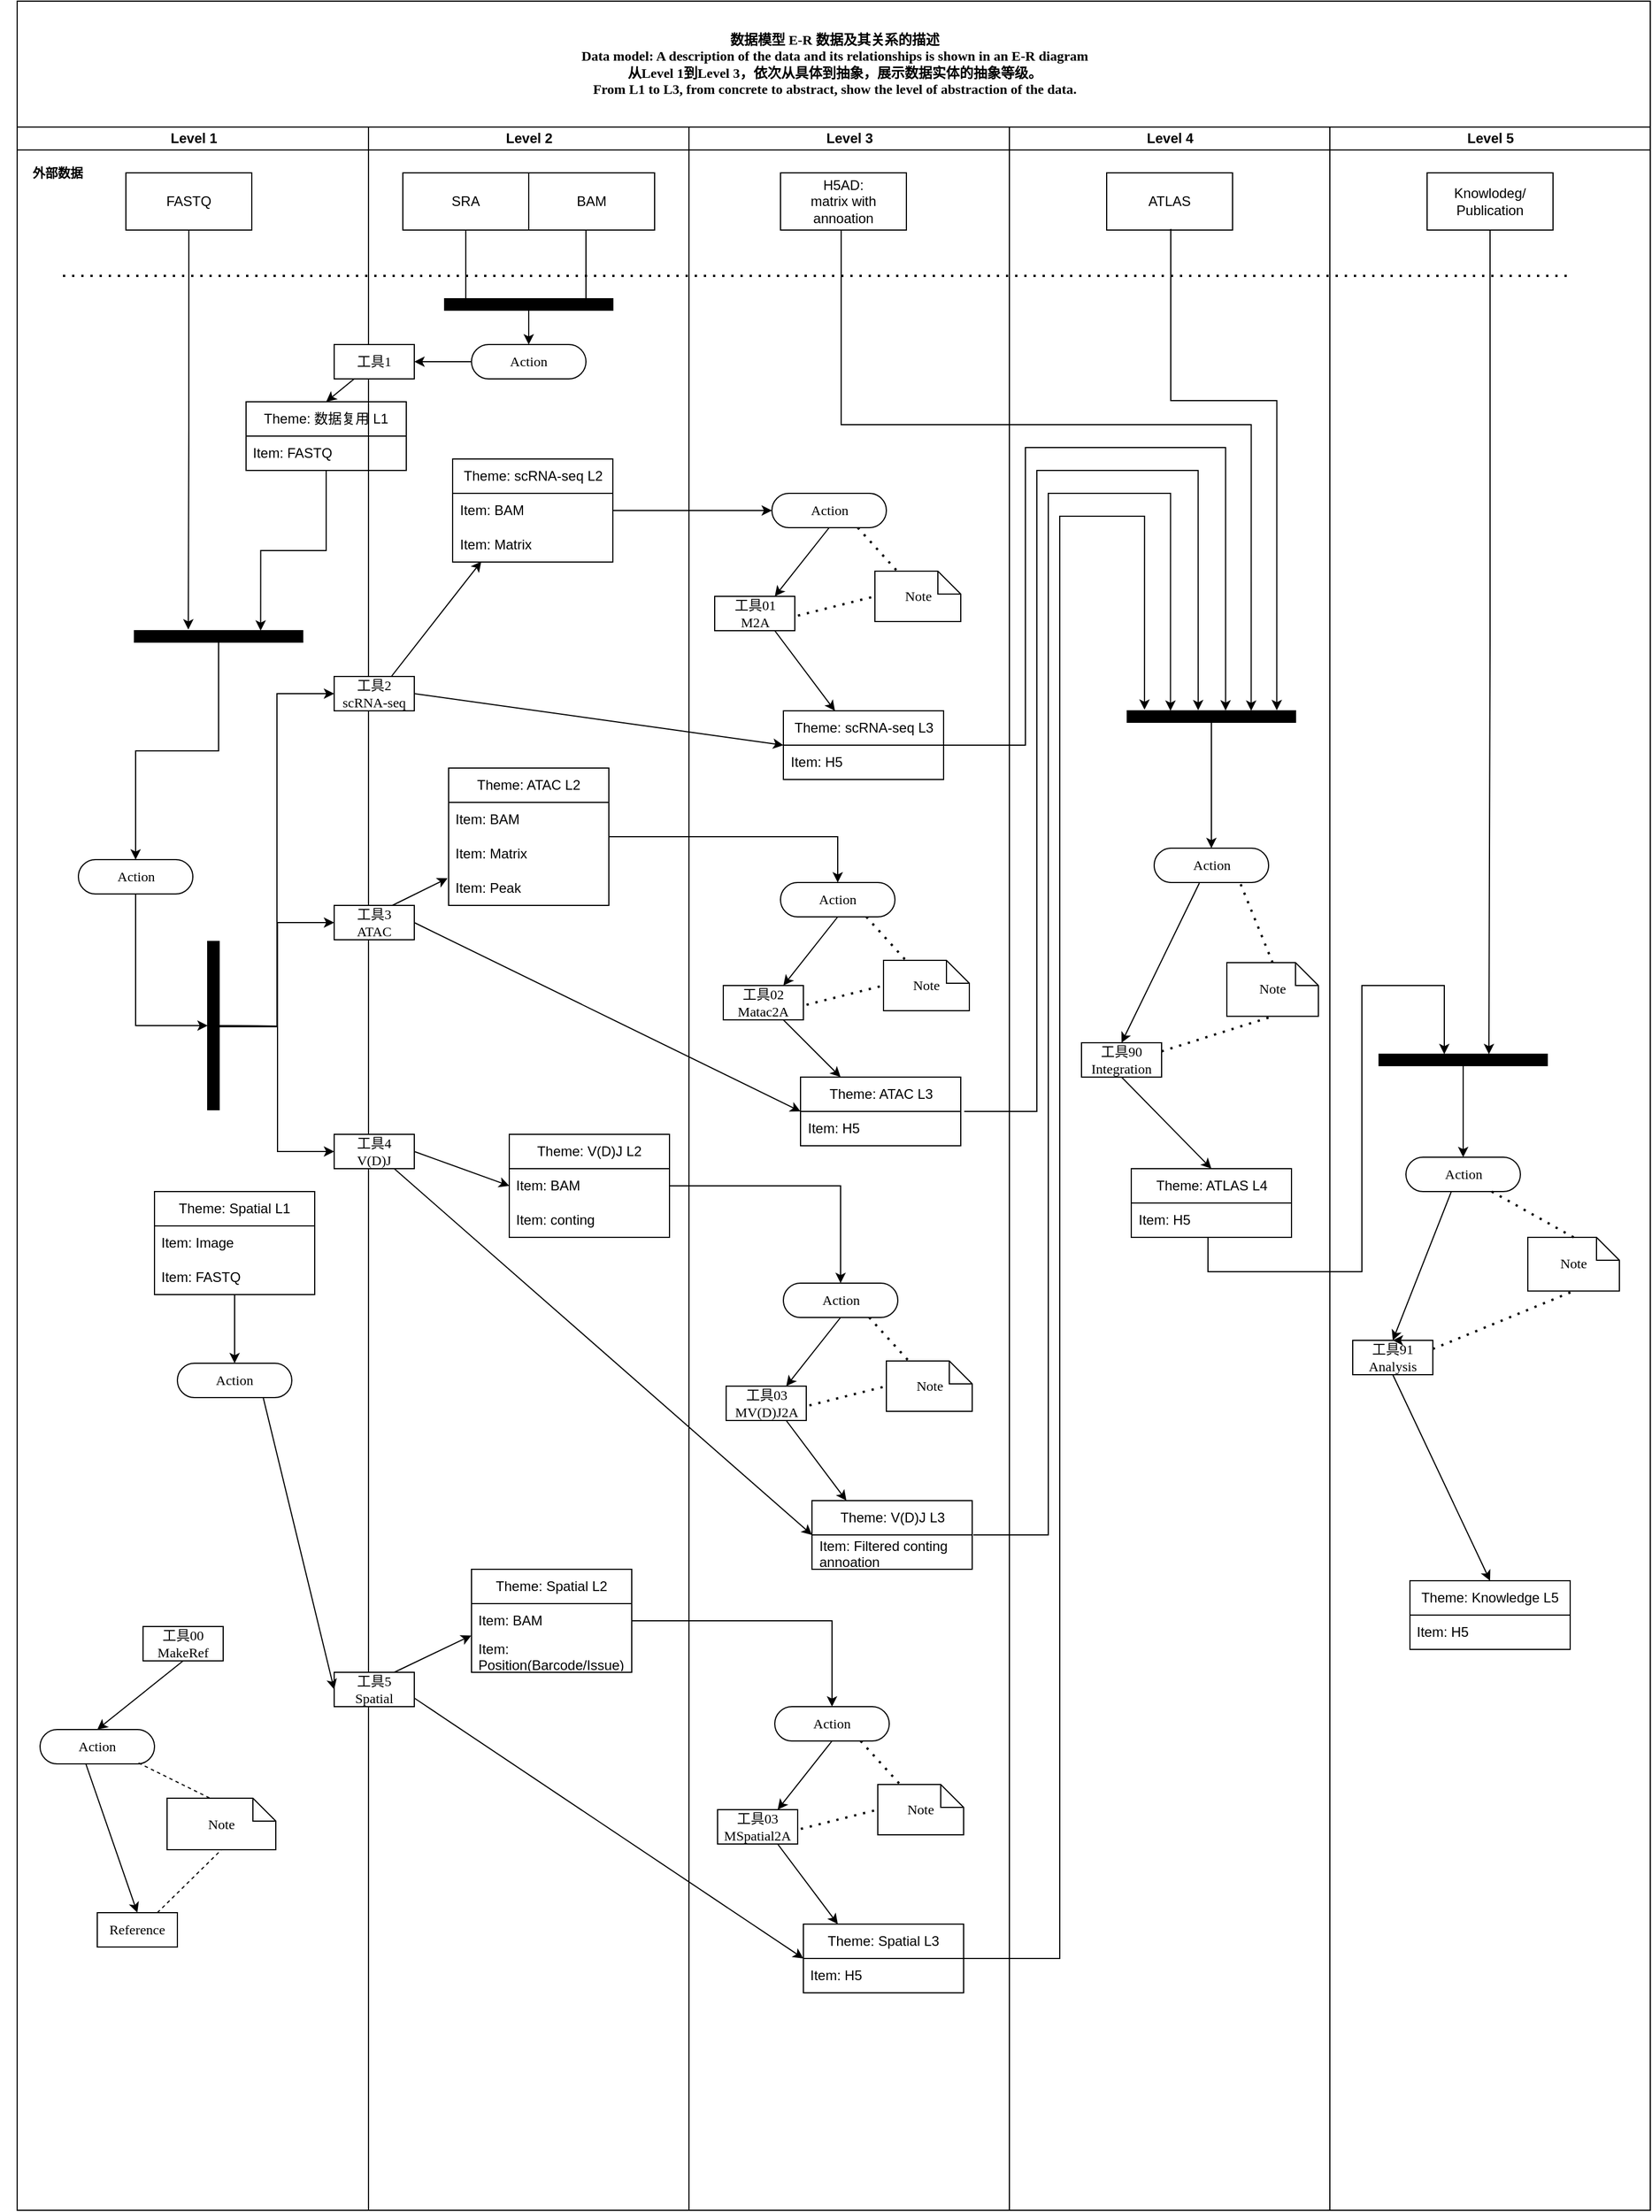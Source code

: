 <mxfile version="24.7.7">
  <diagram name="Page-1" id="0783ab3e-0a74-02c8-0abd-f7b4e66b4bec">
    <mxGraphModel grid="1" page="1" gridSize="10" guides="1" tooltips="1" connect="1" arrows="1" fold="1" pageScale="1" pageWidth="850" pageHeight="1100" background="none" math="0" shadow="0">
      <root>
        <mxCell id="0" />
        <mxCell id="1" parent="0" />
        <mxCell id="1c1d494c118603dd-1" value="&lt;div&gt;数据模型 E-R 数据及其关系的描述&lt;/div&gt;&lt;div&gt;Data model: A description of the data and its relationships is shown in an E-R diagram&lt;/div&gt;&lt;div&gt;从Level 1到Level 3，依次从具体到抽象，展示数据实体的抽象等级。&lt;/div&gt;&lt;div&gt;From L1 to L3, from concrete to abstract, show the level of abstraction of the data.&lt;br&gt;&lt;/div&gt;" style="swimlane;html=1;childLayout=stackLayout;startSize=110;rounded=0;shadow=0;comic=0;labelBackgroundColor=none;strokeWidth=1;fontFamily=Verdana;fontSize=12;align=center;movable=1;resizable=1;rotatable=1;deletable=1;editable=1;locked=0;connectable=1;points=[[0,0,0,0,0],[0,0.25,0,0,0],[0,0.5,0,0,0],[0,0.75,0,0,0],[0,1,0,0,0],[0.25,0,0,0,0],[0.25,1,0,0,0],[0.5,0,0,0,0],[0.5,1,0,0,0],[0.75,0,0,0,0],[0.75,1,0,0,0],[1,0,0,0,0],[1,0.25,0,0,0],[1,0.5,0,0,0],[1,0.75,0,0,0],[1,1,0,0,0]];" vertex="1" parent="1">
          <mxGeometry x="-10" width="1427" height="1930" as="geometry" />
        </mxCell>
        <mxCell id="1c1d494c118603dd-2" value="Level 1" style="swimlane;html=1;startSize=20;" vertex="1" parent="1c1d494c118603dd-1">
          <mxGeometry y="110" width="307" height="1820" as="geometry" />
        </mxCell>
        <mxCell id="jTdXVIfV6DOfH2PD621m-71" value="FASTQ" style="html=1;whiteSpace=wrap;" vertex="1" parent="1c1d494c118603dd-2">
          <mxGeometry x="95" y="40" width="110" height="50" as="geometry" />
        </mxCell>
        <mxCell id="Zb2ArQLjYNTlfSsmac3W-52" style="edgeStyle=orthogonalEdgeStyle;rounded=0;orthogonalLoop=1;jettySize=auto;html=1;entryX=0.5;entryY=0;entryDx=0;entryDy=0;" edge="1" parent="1c1d494c118603dd-2" source="aQWnry6ZGIqSMwxMPUUG-14" target="Zb2ArQLjYNTlfSsmac3W-50">
          <mxGeometry relative="1" as="geometry">
            <Array as="points">
              <mxPoint x="103" y="785" />
            </Array>
          </mxGeometry>
        </mxCell>
        <mxCell id="aQWnry6ZGIqSMwxMPUUG-14" value="Action" style="rounded=1;whiteSpace=wrap;html=1;shadow=0;comic=0;labelBackgroundColor=none;strokeWidth=1;fontFamily=Verdana;fontSize=12;align=center;arcSize=50;" vertex="1" parent="1c1d494c118603dd-2">
          <mxGeometry x="53.5" y="640" width="100" height="30" as="geometry" />
        </mxCell>
        <mxCell id="aQWnry6ZGIqSMwxMPUUG-18" value="" style="endArrow=none;dashed=1;html=1;dashPattern=1 3;strokeWidth=2;rounded=0;" edge="1" parent="1c1d494c118603dd-2">
          <mxGeometry width="50" height="50" relative="1" as="geometry">
            <mxPoint x="40" y="130" as="sourcePoint" />
            <mxPoint x="1360" y="130" as="targetPoint" />
          </mxGeometry>
        </mxCell>
        <mxCell id="aQWnry6ZGIqSMwxMPUUG-20" value="&lt;p style=&quot;line-height: 120%; font-size: 11px;&quot;&gt;外部数据&lt;/p&gt;" style="text;strokeColor=none;fillColor=none;html=1;fontSize=24;fontStyle=1;verticalAlign=middle;align=center;" vertex="1" parent="1c1d494c118603dd-2">
          <mxGeometry x="-15" y="20" width="100" height="40" as="geometry" />
        </mxCell>
        <mxCell id="aQWnry6ZGIqSMwxMPUUG-63" value="" style="edgeStyle=orthogonalEdgeStyle;rounded=0;orthogonalLoop=1;jettySize=auto;html=1;" edge="1" parent="1c1d494c118603dd-2" source="aQWnry6ZGIqSMwxMPUUG-57" target="aQWnry6ZGIqSMwxMPUUG-14">
          <mxGeometry relative="1" as="geometry" />
        </mxCell>
        <mxCell id="aQWnry6ZGIqSMwxMPUUG-57" value="" style="whiteSpace=wrap;html=1;rounded=0;shadow=0;comic=0;labelBackgroundColor=none;strokeWidth=1;fillColor=#000000;fontFamily=Verdana;fontSize=12;align=center;rotation=0;" vertex="1" parent="1c1d494c118603dd-2">
          <mxGeometry x="102.5" y="440" width="147" height="10" as="geometry" />
        </mxCell>
        <mxCell id="aQWnry6ZGIqSMwxMPUUG-82" style="edgeStyle=orthogonalEdgeStyle;rounded=0;orthogonalLoop=1;jettySize=auto;html=1;entryX=0.75;entryY=0;entryDx=0;entryDy=0;" edge="1" parent="1c1d494c118603dd-2" source="aQWnry6ZGIqSMwxMPUUG-43" target="aQWnry6ZGIqSMwxMPUUG-57">
          <mxGeometry relative="1" as="geometry">
            <Array as="points">
              <mxPoint x="270" y="370" />
              <mxPoint x="213" y="370" />
            </Array>
          </mxGeometry>
        </mxCell>
        <mxCell id="aQWnry6ZGIqSMwxMPUUG-43" value="Theme: 数据复用 L1" style="swimlane;fontStyle=0;childLayout=stackLayout;horizontal=1;startSize=30;horizontalStack=0;resizeParent=1;resizeParentMax=0;resizeLast=0;collapsible=1;marginBottom=0;whiteSpace=wrap;html=1;" vertex="1" parent="1c1d494c118603dd-2">
          <mxGeometry x="200" y="240" width="140" height="60" as="geometry">
            <mxRectangle x="60" y="170" width="150" height="30" as="alternateBounds" />
          </mxGeometry>
        </mxCell>
        <mxCell id="aQWnry6ZGIqSMwxMPUUG-44" value="&lt;div&gt;&lt;span style=&quot;background-color: initial;&quot;&gt;Item: FASTQ&lt;/span&gt;&lt;br&gt;&lt;/div&gt;" style="text;strokeColor=none;fillColor=none;align=left;verticalAlign=middle;spacingLeft=4;spacingRight=4;overflow=hidden;points=[[0,0.5],[1,0.5]];portConstraint=eastwest;rotatable=0;whiteSpace=wrap;html=1;" vertex="1" parent="aQWnry6ZGIqSMwxMPUUG-43">
          <mxGeometry y="30" width="140" height="30" as="geometry" />
        </mxCell>
        <mxCell id="aQWnry6ZGIqSMwxMPUUG-81" style="edgeStyle=orthogonalEdgeStyle;rounded=0;orthogonalLoop=1;jettySize=auto;html=1;entryX=0.32;entryY=-0.1;entryDx=0;entryDy=0;entryPerimeter=0;" edge="1" parent="1c1d494c118603dd-2" source="jTdXVIfV6DOfH2PD621m-71" target="aQWnry6ZGIqSMwxMPUUG-57">
          <mxGeometry relative="1" as="geometry" />
        </mxCell>
        <mxCell id="aQWnry6ZGIqSMwxMPUUG-106" value="工具00&lt;div&gt;MakeRef&lt;br&gt;&lt;/div&gt;" style="rounded=0;whiteSpace=wrap;html=1;shadow=0;comic=0;labelBackgroundColor=none;strokeWidth=1;fontFamily=Verdana;fontSize=12;align=center;arcSize=50;" vertex="1" parent="1c1d494c118603dd-2">
          <mxGeometry x="110" y="1310" width="70" height="30" as="geometry" />
        </mxCell>
        <mxCell id="aQWnry6ZGIqSMwxMPUUG-120" value="Action" style="rounded=1;whiteSpace=wrap;html=1;shadow=0;comic=0;labelBackgroundColor=none;strokeWidth=1;fontFamily=Verdana;fontSize=12;align=center;arcSize=50;" vertex="1" parent="1c1d494c118603dd-2">
          <mxGeometry x="20" y="1400" width="100" height="30" as="geometry" />
        </mxCell>
        <mxCell id="aQWnry6ZGIqSMwxMPUUG-125" value="Reference" style="rounded=0;whiteSpace=wrap;html=1;shadow=0;comic=0;labelBackgroundColor=none;strokeWidth=1;fontFamily=Verdana;fontSize=12;align=center;arcSize=50;" vertex="1" parent="1c1d494c118603dd-2">
          <mxGeometry x="70" y="1560" width="70" height="30" as="geometry" />
        </mxCell>
        <mxCell id="aQWnry6ZGIqSMwxMPUUG-128" value="Note" style="shape=note;whiteSpace=wrap;html=1;rounded=0;shadow=0;comic=0;labelBackgroundColor=none;strokeWidth=1;fontFamily=Verdana;fontSize=12;align=center;size=20;" vertex="1" parent="1c1d494c118603dd-2">
          <mxGeometry x="131" y="1460" width="95" height="45" as="geometry" />
        </mxCell>
        <mxCell id="aQWnry6ZGIqSMwxMPUUG-129" value="" style="endArrow=none;dashed=1;html=1;rounded=0;exitX=0.861;exitY=0.975;exitDx=0;exitDy=0;exitPerimeter=0;entryX=0;entryY=0;entryDx=37.5;entryDy=0;entryPerimeter=0;" edge="1" parent="1c1d494c118603dd-2" source="aQWnry6ZGIqSMwxMPUUG-120" target="aQWnry6ZGIqSMwxMPUUG-128">
          <mxGeometry width="50" height="50" relative="1" as="geometry">
            <mxPoint x="410" y="1450" as="sourcePoint" />
            <mxPoint x="460" y="1400" as="targetPoint" />
          </mxGeometry>
        </mxCell>
        <mxCell id="aQWnry6ZGIqSMwxMPUUG-131" value="" style="endArrow=none;dashed=1;html=1;rounded=0;entryX=0.5;entryY=1;entryDx=0;entryDy=0;entryPerimeter=0;exitX=0.75;exitY=0;exitDx=0;exitDy=0;" edge="1" parent="1c1d494c118603dd-2" source="aQWnry6ZGIqSMwxMPUUG-125" target="aQWnry6ZGIqSMwxMPUUG-128">
          <mxGeometry width="50" height="50" relative="1" as="geometry">
            <mxPoint x="90" y="1570" as="sourcePoint" />
            <mxPoint x="140" y="1520" as="targetPoint" />
          </mxGeometry>
        </mxCell>
        <mxCell id="aQWnry6ZGIqSMwxMPUUG-151" value="" style="endArrow=classic;html=1;rounded=0;entryX=0.5;entryY=0;entryDx=0;entryDy=0;" edge="1" parent="1c1d494c118603dd-2" target="aQWnry6ZGIqSMwxMPUUG-125">
          <mxGeometry width="50" height="50" relative="1" as="geometry">
            <mxPoint x="60" y="1430" as="sourcePoint" />
            <mxPoint x="110" y="1380" as="targetPoint" />
          </mxGeometry>
        </mxCell>
        <mxCell id="aQWnry6ZGIqSMwxMPUUG-152" value="" style="endArrow=classic;html=1;rounded=0;entryX=0.5;entryY=0;entryDx=0;entryDy=0;exitX=0.5;exitY=1;exitDx=0;exitDy=0;" edge="1" parent="1c1d494c118603dd-2" source="aQWnry6ZGIqSMwxMPUUG-106" target="aQWnry6ZGIqSMwxMPUUG-120">
          <mxGeometry width="50" height="50" relative="1" as="geometry">
            <mxPoint x="120" y="1390" as="sourcePoint" />
            <mxPoint x="170" y="1340" as="targetPoint" />
          </mxGeometry>
        </mxCell>
        <mxCell id="Zb2ArQLjYNTlfSsmac3W-50" value="" style="whiteSpace=wrap;html=1;rounded=0;shadow=0;comic=0;labelBackgroundColor=none;strokeWidth=1;fillColor=#000000;fontFamily=Verdana;fontSize=12;align=center;rotation=-90;" vertex="1" parent="1c1d494c118603dd-2">
          <mxGeometry x="98" y="780" width="147" height="10" as="geometry" />
        </mxCell>
        <mxCell id="Zb2ArQLjYNTlfSsmac3W-78" style="edgeStyle=orthogonalEdgeStyle;rounded=0;orthogonalLoop=1;jettySize=auto;html=1;entryX=0.5;entryY=0;entryDx=0;entryDy=0;" edge="1" parent="1c1d494c118603dd-2" source="Zb2ArQLjYNTlfSsmac3W-53" target="Zb2ArQLjYNTlfSsmac3W-77">
          <mxGeometry relative="1" as="geometry" />
        </mxCell>
        <mxCell id="Zb2ArQLjYNTlfSsmac3W-53" value="Theme: Spatial L1" style="swimlane;fontStyle=0;childLayout=stackLayout;horizontal=1;startSize=30;horizontalStack=0;resizeParent=1;resizeParentMax=0;resizeLast=0;collapsible=1;marginBottom=0;whiteSpace=wrap;html=1;" vertex="1" parent="1c1d494c118603dd-2">
          <mxGeometry x="120" y="930" width="140" height="90" as="geometry">
            <mxRectangle x="70" y="365" width="100" height="30" as="alternateBounds" />
          </mxGeometry>
        </mxCell>
        <mxCell id="Zb2ArQLjYNTlfSsmac3W-54" value="Item: Image" style="text;strokeColor=none;fillColor=none;align=left;verticalAlign=middle;spacingLeft=4;spacingRight=4;overflow=hidden;points=[[0,0.5],[1,0.5]];portConstraint=eastwest;rotatable=0;whiteSpace=wrap;html=1;" vertex="1" parent="Zb2ArQLjYNTlfSsmac3W-53">
          <mxGeometry y="30" width="140" height="30" as="geometry" />
        </mxCell>
        <mxCell id="Zb2ArQLjYNTlfSsmac3W-76" value="Item: FASTQ" style="text;strokeColor=none;fillColor=none;align=left;verticalAlign=middle;spacingLeft=4;spacingRight=4;overflow=hidden;points=[[0,0.5],[1,0.5]];portConstraint=eastwest;rotatable=0;whiteSpace=wrap;html=1;" vertex="1" parent="Zb2ArQLjYNTlfSsmac3W-53">
          <mxGeometry y="60" width="140" height="30" as="geometry" />
        </mxCell>
        <mxCell id="Zb2ArQLjYNTlfSsmac3W-77" value="Action" style="rounded=1;whiteSpace=wrap;html=1;shadow=0;comic=0;labelBackgroundColor=none;strokeWidth=1;fontFamily=Verdana;fontSize=12;align=center;arcSize=50;" vertex="1" parent="1c1d494c118603dd-2">
          <mxGeometry x="140" y="1080" width="100" height="30" as="geometry" />
        </mxCell>
        <mxCell id="1c1d494c118603dd-3" value="Level 2" style="swimlane;html=1;startSize=20;" vertex="1" parent="1c1d494c118603dd-1">
          <mxGeometry x="307" y="110" width="280" height="1820" as="geometry" />
        </mxCell>
        <mxCell id="aQWnry6ZGIqSMwxMPUUG-6" value="" style="edgeStyle=orthogonalEdgeStyle;rounded=0;orthogonalLoop=1;jettySize=auto;html=1;" edge="1" parent="1c1d494c118603dd-3" source="60571a20871a0731-3" target="1c1d494c118603dd-6">
          <mxGeometry relative="1" as="geometry" />
        </mxCell>
        <mxCell id="60571a20871a0731-3" value="" style="whiteSpace=wrap;html=1;rounded=0;shadow=0;comic=0;labelBackgroundColor=none;strokeWidth=1;fillColor=#000000;fontFamily=Verdana;fontSize=12;align=center;rotation=0;" vertex="1" parent="1c1d494c118603dd-3">
          <mxGeometry x="66.5" y="150" width="147" height="10" as="geometry" />
        </mxCell>
        <mxCell id="1c1d494c118603dd-14" value="工具2&lt;div&gt;scRNA-seq&lt;/div&gt;" style="rounded=0;whiteSpace=wrap;html=1;shadow=0;comic=0;labelBackgroundColor=none;strokeWidth=1;fontFamily=Verdana;fontSize=12;align=center;arcSize=50;" vertex="1" parent="1c1d494c118603dd-3">
          <mxGeometry x="-30" y="480" width="70" height="30" as="geometry" />
        </mxCell>
        <mxCell id="jTdXVIfV6DOfH2PD621m-72" value="SRA" style="html=1;whiteSpace=wrap;" vertex="1" parent="1c1d494c118603dd-3">
          <mxGeometry x="30" y="40" width="110" height="50" as="geometry" />
        </mxCell>
        <mxCell id="jTdXVIfV6DOfH2PD621m-73" value="BAM" style="html=1;whiteSpace=wrap;" vertex="1" parent="1c1d494c118603dd-3">
          <mxGeometry x="140" y="40" width="110" height="50" as="geometry" />
        </mxCell>
        <mxCell id="1c1d494c118603dd-10" value="工具1" style="rounded=0;whiteSpace=wrap;html=1;shadow=0;comic=0;labelBackgroundColor=none;strokeWidth=1;fontFamily=Verdana;fontSize=12;align=center;arcSize=50;" vertex="1" parent="1c1d494c118603dd-3">
          <mxGeometry x="-30" y="190" width="70" height="30" as="geometry" />
        </mxCell>
        <mxCell id="aQWnry6ZGIqSMwxMPUUG-8" value="" style="edgeStyle=orthogonalEdgeStyle;rounded=0;orthogonalLoop=1;jettySize=auto;html=1;entryX=1;entryY=0.5;entryDx=0;entryDy=0;" edge="1" parent="1c1d494c118603dd-3" source="1c1d494c118603dd-6" target="1c1d494c118603dd-10">
          <mxGeometry relative="1" as="geometry" />
        </mxCell>
        <mxCell id="1c1d494c118603dd-6" value="Action" style="rounded=1;whiteSpace=wrap;html=1;shadow=0;comic=0;labelBackgroundColor=none;strokeWidth=1;fontFamily=Verdana;fontSize=12;align=center;arcSize=50;" vertex="1" parent="1c1d494c118603dd-3">
          <mxGeometry x="90" y="190" width="100" height="30" as="geometry" />
        </mxCell>
        <mxCell id="aQWnry6ZGIqSMwxMPUUG-23" value="Theme: scRNA-seq L2" style="swimlane;fontStyle=0;childLayout=stackLayout;horizontal=1;startSize=30;horizontalStack=0;resizeParent=1;resizeParentMax=0;resizeLast=0;collapsible=1;marginBottom=0;whiteSpace=wrap;html=1;" vertex="1" parent="1c1d494c118603dd-3">
          <mxGeometry x="73.5" y="290" width="140" height="90" as="geometry">
            <mxRectangle x="70" y="365" width="100" height="30" as="alternateBounds" />
          </mxGeometry>
        </mxCell>
        <mxCell id="aQWnry6ZGIqSMwxMPUUG-24" value="Item: BAM" style="text;strokeColor=none;fillColor=none;align=left;verticalAlign=middle;spacingLeft=4;spacingRight=4;overflow=hidden;points=[[0,0.5],[1,0.5]];portConstraint=eastwest;rotatable=0;whiteSpace=wrap;html=1;" vertex="1" parent="aQWnry6ZGIqSMwxMPUUG-23">
          <mxGeometry y="30" width="140" height="30" as="geometry" />
        </mxCell>
        <mxCell id="aQWnry6ZGIqSMwxMPUUG-25" value="Item:&amp;nbsp;Matrix" style="text;strokeColor=none;fillColor=none;align=left;verticalAlign=middle;spacingLeft=4;spacingRight=4;overflow=hidden;points=[[0,0.5],[1,0.5]];portConstraint=eastwest;rotatable=0;whiteSpace=wrap;html=1;" vertex="1" parent="aQWnry6ZGIqSMwxMPUUG-23">
          <mxGeometry y="60" width="140" height="30" as="geometry" />
        </mxCell>
        <mxCell id="aQWnry6ZGIqSMwxMPUUG-53" value="" style="endArrow=none;html=1;rounded=0;entryX=0.5;entryY=1;entryDx=0;entryDy=0;" edge="1" parent="1c1d494c118603dd-3" target="jTdXVIfV6DOfH2PD621m-72">
          <mxGeometry width="50" height="50" relative="1" as="geometry">
            <mxPoint x="85" y="150" as="sourcePoint" />
            <mxPoint x="135" y="100" as="targetPoint" />
          </mxGeometry>
        </mxCell>
        <mxCell id="aQWnry6ZGIqSMwxMPUUG-54" value="" style="endArrow=none;html=1;rounded=0;entryX=0.5;entryY=1;entryDx=0;entryDy=0;" edge="1" parent="1c1d494c118603dd-3">
          <mxGeometry width="50" height="50" relative="1" as="geometry">
            <mxPoint x="190" y="150" as="sourcePoint" />
            <mxPoint x="190" y="90" as="targetPoint" />
          </mxGeometry>
        </mxCell>
        <mxCell id="aQWnry6ZGIqSMwxMPUUG-85" value="" style="endArrow=classic;html=1;rounded=0;entryX=0.179;entryY=0.983;entryDx=0;entryDy=0;entryPerimeter=0;" edge="1" parent="1c1d494c118603dd-3" target="aQWnry6ZGIqSMwxMPUUG-25">
          <mxGeometry width="50" height="50" relative="1" as="geometry">
            <mxPoint x="20" y="480" as="sourcePoint" />
            <mxPoint x="70" y="430" as="targetPoint" />
          </mxGeometry>
        </mxCell>
        <mxCell id="aQWnry6ZGIqSMwxMPUUG-90" value="工具3&lt;div&gt;ATAC&lt;/div&gt;" style="rounded=0;whiteSpace=wrap;html=1;shadow=0;comic=0;labelBackgroundColor=none;strokeWidth=1;fontFamily=Verdana;fontSize=12;align=center;arcSize=50;" vertex="1" parent="1c1d494c118603dd-3">
          <mxGeometry x="-30" y="680" width="70" height="30" as="geometry" />
        </mxCell>
        <mxCell id="aQWnry6ZGIqSMwxMPUUG-92" value="Theme: ATAC L2" style="swimlane;fontStyle=0;childLayout=stackLayout;horizontal=1;startSize=30;horizontalStack=0;resizeParent=1;resizeParentMax=0;resizeLast=0;collapsible=1;marginBottom=0;whiteSpace=wrap;html=1;" vertex="1" parent="1c1d494c118603dd-3">
          <mxGeometry x="70" y="560" width="140" height="120" as="geometry">
            <mxRectangle x="70" y="365" width="100" height="30" as="alternateBounds" />
          </mxGeometry>
        </mxCell>
        <mxCell id="aQWnry6ZGIqSMwxMPUUG-93" value="Item: BAM" style="text;strokeColor=none;fillColor=none;align=left;verticalAlign=middle;spacingLeft=4;spacingRight=4;overflow=hidden;points=[[0,0.5],[1,0.5]];portConstraint=eastwest;rotatable=0;whiteSpace=wrap;html=1;" vertex="1" parent="aQWnry6ZGIqSMwxMPUUG-92">
          <mxGeometry y="30" width="140" height="30" as="geometry" />
        </mxCell>
        <mxCell id="aQWnry6ZGIqSMwxMPUUG-94" value="Item:&amp;nbsp;Matrix" style="text;strokeColor=none;fillColor=none;align=left;verticalAlign=middle;spacingLeft=4;spacingRight=4;overflow=hidden;points=[[0,0.5],[1,0.5]];portConstraint=eastwest;rotatable=0;whiteSpace=wrap;html=1;" vertex="1" parent="aQWnry6ZGIqSMwxMPUUG-92">
          <mxGeometry y="60" width="140" height="30" as="geometry" />
        </mxCell>
        <mxCell id="aQWnry6ZGIqSMwxMPUUG-97" value="Item: Peak" style="text;strokeColor=none;fillColor=none;align=left;verticalAlign=middle;spacingLeft=4;spacingRight=4;overflow=hidden;points=[[0,0.5],[1,0.5]];portConstraint=eastwest;rotatable=0;whiteSpace=wrap;html=1;" vertex="1" parent="aQWnry6ZGIqSMwxMPUUG-92">
          <mxGeometry y="90" width="140" height="30" as="geometry" />
        </mxCell>
        <mxCell id="aQWnry6ZGIqSMwxMPUUG-101" value="" style="endArrow=classic;html=1;rounded=0;entryX=-0.006;entryY=0.208;entryDx=0;entryDy=0;entryPerimeter=0;" edge="1" parent="1c1d494c118603dd-3" target="aQWnry6ZGIqSMwxMPUUG-97">
          <mxGeometry width="50" height="50" relative="1" as="geometry">
            <mxPoint x="20.84" y="680" as="sourcePoint" />
            <mxPoint x="66.5" y="630.75" as="targetPoint" />
          </mxGeometry>
        </mxCell>
        <mxCell id="aQWnry6ZGIqSMwxMPUUG-104" value="工具4&lt;div&gt;V(D)J&lt;/div&gt;" style="rounded=0;whiteSpace=wrap;html=1;shadow=0;comic=0;labelBackgroundColor=none;strokeWidth=1;fontFamily=Verdana;fontSize=12;align=center;arcSize=50;" vertex="1" parent="1c1d494c118603dd-3">
          <mxGeometry x="-30" y="880" width="70" height="30" as="geometry" />
        </mxCell>
        <mxCell id="Zb2ArQLjYNTlfSsmac3W-18" value="Theme: V(D)J L2" style="swimlane;fontStyle=0;childLayout=stackLayout;horizontal=1;startSize=30;horizontalStack=0;resizeParent=1;resizeParentMax=0;resizeLast=0;collapsible=1;marginBottom=0;whiteSpace=wrap;html=1;" vertex="1" parent="1c1d494c118603dd-3">
          <mxGeometry x="123" y="880" width="140" height="90" as="geometry">
            <mxRectangle x="70" y="365" width="100" height="30" as="alternateBounds" />
          </mxGeometry>
        </mxCell>
        <mxCell id="Zb2ArQLjYNTlfSsmac3W-19" value="Item: BAM" style="text;strokeColor=none;fillColor=none;align=left;verticalAlign=middle;spacingLeft=4;spacingRight=4;overflow=hidden;points=[[0,0.5],[1,0.5]];portConstraint=eastwest;rotatable=0;whiteSpace=wrap;html=1;" vertex="1" parent="Zb2ArQLjYNTlfSsmac3W-18">
          <mxGeometry y="30" width="140" height="30" as="geometry" />
        </mxCell>
        <mxCell id="Zb2ArQLjYNTlfSsmac3W-21" value="Item: conting" style="text;strokeColor=none;fillColor=none;align=left;verticalAlign=middle;spacingLeft=4;spacingRight=4;overflow=hidden;points=[[0,0.5],[1,0.5]];portConstraint=eastwest;rotatable=0;whiteSpace=wrap;html=1;" vertex="1" parent="Zb2ArQLjYNTlfSsmac3W-18">
          <mxGeometry y="60" width="140" height="30" as="geometry" />
        </mxCell>
        <mxCell id="Zb2ArQLjYNTlfSsmac3W-38" value="工具5&lt;div&gt;Spatial&lt;br&gt;&lt;/div&gt;" style="rounded=0;whiteSpace=wrap;html=1;shadow=0;comic=0;labelBackgroundColor=none;strokeWidth=1;fontFamily=Verdana;fontSize=12;align=center;arcSize=50;" vertex="1" parent="1c1d494c118603dd-3">
          <mxGeometry x="-30" y="1350" width="70" height="30" as="geometry" />
        </mxCell>
        <mxCell id="Zb2ArQLjYNTlfSsmac3W-47" value="Theme: Spatial L2" style="swimlane;fontStyle=0;childLayout=stackLayout;horizontal=1;startSize=30;horizontalStack=0;resizeParent=1;resizeParentMax=0;resizeLast=0;collapsible=1;marginBottom=0;whiteSpace=wrap;html=1;" vertex="1" parent="1c1d494c118603dd-3">
          <mxGeometry x="90" y="1260" width="140" height="90" as="geometry">
            <mxRectangle x="66.5" y="1220" width="100" height="30" as="alternateBounds" />
          </mxGeometry>
        </mxCell>
        <mxCell id="Zb2ArQLjYNTlfSsmac3W-48" value="Item: BAM" style="text;strokeColor=none;fillColor=none;align=left;verticalAlign=middle;spacingLeft=4;spacingRight=4;overflow=hidden;points=[[0,0.5],[1,0.5]];portConstraint=eastwest;rotatable=0;whiteSpace=wrap;html=1;" vertex="1" parent="Zb2ArQLjYNTlfSsmac3W-47">
          <mxGeometry y="30" width="140" height="30" as="geometry" />
        </mxCell>
        <mxCell id="Zb2ArQLjYNTlfSsmac3W-49" value="Item: Position(Barcode/Issue)" style="text;strokeColor=none;fillColor=none;align=left;verticalAlign=middle;spacingLeft=4;spacingRight=4;overflow=hidden;points=[[0,0.5],[1,0.5]];portConstraint=eastwest;rotatable=0;whiteSpace=wrap;html=1;" vertex="1" parent="Zb2ArQLjYNTlfSsmac3W-47">
          <mxGeometry y="60" width="140" height="30" as="geometry" />
        </mxCell>
        <mxCell id="Zb2ArQLjYNTlfSsmac3W-80" value="" style="endArrow=classic;html=1;rounded=0;exitX=0.75;exitY=0;exitDx=0;exitDy=0;entryX=-0.001;entryY=0.928;entryDx=0;entryDy=0;entryPerimeter=0;" edge="1" parent="1c1d494c118603dd-3" source="Zb2ArQLjYNTlfSsmac3W-38" target="Zb2ArQLjYNTlfSsmac3W-48">
          <mxGeometry width="50" height="50" relative="1" as="geometry">
            <mxPoint x="53" y="1140" as="sourcePoint" />
            <mxPoint x="103" y="1090" as="targetPoint" />
          </mxGeometry>
        </mxCell>
        <mxCell id="Zb2ArQLjYNTlfSsmac3W-143" value="" style="endArrow=classic;html=1;rounded=0;entryX=0;entryY=0.5;entryDx=0;entryDy=0;exitX=1;exitY=0.5;exitDx=0;exitDy=0;" edge="1" parent="1c1d494c118603dd-3" source="aQWnry6ZGIqSMwxMPUUG-104" target="Zb2ArQLjYNTlfSsmac3W-19">
          <mxGeometry width="50" height="50" relative="1" as="geometry">
            <mxPoint x="43" y="900" as="sourcePoint" />
            <mxPoint x="93" y="850" as="targetPoint" />
          </mxGeometry>
        </mxCell>
        <mxCell id="1c1d494c118603dd-4" value="Level 3" style="swimlane;html=1;startSize=20;" vertex="1" parent="1c1d494c118603dd-1">
          <mxGeometry x="587" y="110" width="280" height="1820" as="geometry">
            <mxRectangle x="500" y="20" width="40" height="970" as="alternateBounds" />
          </mxGeometry>
        </mxCell>
        <mxCell id="aQWnry6ZGIqSMwxMPUUG-19" value="&lt;div&gt;H5AD: &lt;br&gt;&lt;/div&gt;&lt;div&gt;matrix with annoation&lt;br&gt;&lt;/div&gt;" style="html=1;whiteSpace=wrap;" vertex="1" parent="1c1d494c118603dd-4">
          <mxGeometry x="80" y="40" width="110" height="50" as="geometry" />
        </mxCell>
        <mxCell id="aQWnry6ZGIqSMwxMPUUG-31" value="Theme: scRNA-seq L3" style="swimlane;fontStyle=0;childLayout=stackLayout;horizontal=1;startSize=30;horizontalStack=0;resizeParent=1;resizeParentMax=0;resizeLast=0;collapsible=1;marginBottom=0;whiteSpace=wrap;html=1;" vertex="1" parent="1c1d494c118603dd-4">
          <mxGeometry x="82.5" y="510" width="140" height="60" as="geometry">
            <mxRectangle x="70" y="365" width="100" height="30" as="alternateBounds" />
          </mxGeometry>
        </mxCell>
        <mxCell id="aQWnry6ZGIqSMwxMPUUG-32" value="Item: H5" style="text;strokeColor=none;fillColor=none;align=left;verticalAlign=middle;spacingLeft=4;spacingRight=4;overflow=hidden;points=[[0,0.5],[1,0.5]];portConstraint=eastwest;rotatable=0;whiteSpace=wrap;html=1;" vertex="1" parent="aQWnry6ZGIqSMwxMPUUG-31">
          <mxGeometry y="30" width="140" height="30" as="geometry" />
        </mxCell>
        <mxCell id="aQWnry6ZGIqSMwxMPUUG-98" value="Theme: ATAC L3" style="swimlane;fontStyle=0;childLayout=stackLayout;horizontal=1;startSize=30;horizontalStack=0;resizeParent=1;resizeParentMax=0;resizeLast=0;collapsible=1;marginBottom=0;whiteSpace=wrap;html=1;" vertex="1" parent="1c1d494c118603dd-4">
          <mxGeometry x="97.5" y="830" width="140" height="60" as="geometry">
            <mxRectangle x="70" y="365" width="100" height="30" as="alternateBounds" />
          </mxGeometry>
        </mxCell>
        <mxCell id="aQWnry6ZGIqSMwxMPUUG-99" value="Item:&amp;nbsp;&lt;span style=&quot;background-color: initial;&quot;&gt;H5&lt;/span&gt;" style="text;strokeColor=none;fillColor=none;align=left;verticalAlign=middle;spacingLeft=4;spacingRight=4;overflow=hidden;points=[[0,0.5],[1,0.5]];portConstraint=eastwest;rotatable=0;whiteSpace=wrap;html=1;" vertex="1" parent="aQWnry6ZGIqSMwxMPUUG-98">
          <mxGeometry y="30" width="140" height="30" as="geometry" />
        </mxCell>
        <mxCell id="aQWnry6ZGIqSMwxMPUUG-124" value="工具01&lt;div&gt;M2A&lt;/div&gt;" style="rounded=0;whiteSpace=wrap;html=1;shadow=0;comic=0;labelBackgroundColor=none;strokeWidth=1;fontFamily=Verdana;fontSize=12;align=center;arcSize=50;" vertex="1" parent="1c1d494c118603dd-4">
          <mxGeometry x="22.5" y="410" width="70" height="30" as="geometry" />
        </mxCell>
        <mxCell id="aQWnry6ZGIqSMwxMPUUG-121" value="Action" style="rounded=1;whiteSpace=wrap;html=1;shadow=0;comic=0;labelBackgroundColor=none;strokeWidth=1;fontFamily=Verdana;fontSize=12;align=center;arcSize=50;" vertex="1" parent="1c1d494c118603dd-4">
          <mxGeometry x="72.5" y="320" width="100" height="30" as="geometry" />
        </mxCell>
        <mxCell id="aQWnry6ZGIqSMwxMPUUG-141" value="Note" style="shape=note;whiteSpace=wrap;html=1;rounded=0;shadow=0;comic=0;labelBackgroundColor=none;strokeWidth=1;fontFamily=Verdana;fontSize=12;align=center;size=20;" vertex="1" parent="1c1d494c118603dd-4">
          <mxGeometry x="162.5" y="388" width="75" height="44" as="geometry" />
        </mxCell>
        <mxCell id="aQWnry6ZGIqSMwxMPUUG-146" value="" style="endArrow=classic;html=1;rounded=0;entryX=0.75;entryY=0;entryDx=0;entryDy=0;exitX=0.5;exitY=1;exitDx=0;exitDy=0;" edge="1" parent="1c1d494c118603dd-4" source="aQWnry6ZGIqSMwxMPUUG-121" target="aQWnry6ZGIqSMwxMPUUG-124">
          <mxGeometry width="50" height="50" relative="1" as="geometry">
            <mxPoint x="82.5" y="400" as="sourcePoint" />
            <mxPoint x="132.5" y="350" as="targetPoint" />
          </mxGeometry>
        </mxCell>
        <mxCell id="aQWnry6ZGIqSMwxMPUUG-147" value="" style="endArrow=classic;html=1;rounded=0;exitX=0.75;exitY=1;exitDx=0;exitDy=0;entryX=0.322;entryY=0;entryDx=0;entryDy=0;entryPerimeter=0;" edge="1" parent="1c1d494c118603dd-4" source="aQWnry6ZGIqSMwxMPUUG-124" target="aQWnry6ZGIqSMwxMPUUG-31">
          <mxGeometry width="50" height="50" relative="1" as="geometry">
            <mxPoint x="102.5" y="490" as="sourcePoint" />
            <mxPoint x="152.5" y="440" as="targetPoint" />
          </mxGeometry>
        </mxCell>
        <mxCell id="aQWnry6ZGIqSMwxMPUUG-148" value="" style="endArrow=none;dashed=1;html=1;dashPattern=1 3;strokeWidth=2;rounded=0;exitX=0.75;exitY=1;exitDx=0;exitDy=0;entryX=0.25;entryY=-0.019;entryDx=0;entryDy=0;entryPerimeter=0;" edge="1" parent="1c1d494c118603dd-4" source="aQWnry6ZGIqSMwxMPUUG-121" target="aQWnry6ZGIqSMwxMPUUG-141">
          <mxGeometry width="50" height="50" relative="1" as="geometry">
            <mxPoint x="102.5" y="460" as="sourcePoint" />
            <mxPoint x="152.5" y="410" as="targetPoint" />
          </mxGeometry>
        </mxCell>
        <mxCell id="aQWnry6ZGIqSMwxMPUUG-149" value="" style="endArrow=none;dashed=1;html=1;dashPattern=1 3;strokeWidth=2;rounded=0;entryX=0;entryY=0.5;entryDx=0;entryDy=0;entryPerimeter=0;exitX=1.039;exitY=0.561;exitDx=0;exitDy=0;exitPerimeter=0;" edge="1" parent="1c1d494c118603dd-4" source="aQWnry6ZGIqSMwxMPUUG-124" target="aQWnry6ZGIqSMwxMPUUG-141">
          <mxGeometry width="50" height="50" relative="1" as="geometry">
            <mxPoint x="162.5" y="510" as="sourcePoint" />
            <mxPoint x="212.5" y="460" as="targetPoint" />
          </mxGeometry>
        </mxCell>
        <mxCell id="Zb2ArQLjYNTlfSsmac3W-1" value="" style="endArrow=classic;html=1;rounded=0;entryX=0.75;entryY=0;entryDx=0;entryDy=0;exitX=0.5;exitY=1;exitDx=0;exitDy=0;" edge="1" parent="1c1d494c118603dd-4" source="Zb2ArQLjYNTlfSsmac3W-8" target="Zb2ArQLjYNTlfSsmac3W-7">
          <mxGeometry width="50" height="50" relative="1" as="geometry">
            <mxPoint x="90" y="740" as="sourcePoint" />
            <mxPoint x="140" y="690" as="targetPoint" />
          </mxGeometry>
        </mxCell>
        <mxCell id="Zb2ArQLjYNTlfSsmac3W-2" value="" style="endArrow=classic;html=1;rounded=0;exitX=0.75;exitY=1;exitDx=0;exitDy=0;entryX=0.25;entryY=0;entryDx=0;entryDy=0;" edge="1" parent="1c1d494c118603dd-4" source="Zb2ArQLjYNTlfSsmac3W-7" target="aQWnry6ZGIqSMwxMPUUG-98">
          <mxGeometry width="50" height="50" relative="1" as="geometry">
            <mxPoint x="110" y="830" as="sourcePoint" />
            <mxPoint x="135.08" y="850" as="targetPoint" />
          </mxGeometry>
        </mxCell>
        <mxCell id="Zb2ArQLjYNTlfSsmac3W-3" value="" style="endArrow=none;dashed=1;html=1;dashPattern=1 3;strokeWidth=2;rounded=0;exitX=0.75;exitY=1;exitDx=0;exitDy=0;entryX=0.25;entryY=-0.019;entryDx=0;entryDy=0;entryPerimeter=0;" edge="1" parent="1c1d494c118603dd-4" source="Zb2ArQLjYNTlfSsmac3W-8" target="Zb2ArQLjYNTlfSsmac3W-9">
          <mxGeometry width="50" height="50" relative="1" as="geometry">
            <mxPoint x="110" y="800" as="sourcePoint" />
            <mxPoint x="160" y="750" as="targetPoint" />
          </mxGeometry>
        </mxCell>
        <mxCell id="Zb2ArQLjYNTlfSsmac3W-4" value="" style="endArrow=none;dashed=1;html=1;dashPattern=1 3;strokeWidth=2;rounded=0;entryX=0;entryY=0.5;entryDx=0;entryDy=0;entryPerimeter=0;exitX=1.039;exitY=0.561;exitDx=0;exitDy=0;exitPerimeter=0;" edge="1" parent="1c1d494c118603dd-4" source="Zb2ArQLjYNTlfSsmac3W-7" target="Zb2ArQLjYNTlfSsmac3W-9">
          <mxGeometry width="50" height="50" relative="1" as="geometry">
            <mxPoint x="170" y="850" as="sourcePoint" />
            <mxPoint x="220" y="800" as="targetPoint" />
          </mxGeometry>
        </mxCell>
        <mxCell id="Zb2ArQLjYNTlfSsmac3W-7" value="工具02&lt;div&gt;Matac2A&lt;/div&gt;" style="rounded=0;whiteSpace=wrap;html=1;shadow=0;comic=0;labelBackgroundColor=none;strokeWidth=1;fontFamily=Verdana;fontSize=12;align=center;arcSize=50;" vertex="1" parent="1c1d494c118603dd-4">
          <mxGeometry x="30" y="750" width="70" height="30" as="geometry" />
        </mxCell>
        <mxCell id="Zb2ArQLjYNTlfSsmac3W-8" value="Action" style="rounded=1;whiteSpace=wrap;html=1;shadow=0;comic=0;labelBackgroundColor=none;strokeWidth=1;fontFamily=Verdana;fontSize=12;align=center;arcSize=50;" vertex="1" parent="1c1d494c118603dd-4">
          <mxGeometry x="80" y="660" width="100" height="30" as="geometry" />
        </mxCell>
        <mxCell id="Zb2ArQLjYNTlfSsmac3W-9" value="Note" style="shape=note;whiteSpace=wrap;html=1;rounded=0;shadow=0;comic=0;labelBackgroundColor=none;strokeWidth=1;fontFamily=Verdana;fontSize=12;align=center;size=20;" vertex="1" parent="1c1d494c118603dd-4">
          <mxGeometry x="170" y="728" width="75" height="44" as="geometry" />
        </mxCell>
        <mxCell id="Zb2ArQLjYNTlfSsmac3W-23" value="Theme:&amp;nbsp;V(D)J L3" style="swimlane;fontStyle=0;childLayout=stackLayout;horizontal=1;startSize=30;horizontalStack=0;resizeParent=1;resizeParentMax=0;resizeLast=0;collapsible=1;marginBottom=0;whiteSpace=wrap;html=1;" vertex="1" parent="1c1d494c118603dd-4">
          <mxGeometry x="107.5" y="1200" width="140" height="60" as="geometry">
            <mxRectangle x="70" y="365" width="100" height="30" as="alternateBounds" />
          </mxGeometry>
        </mxCell>
        <mxCell id="Zb2ArQLjYNTlfSsmac3W-24" value="Item: &lt;span style=&quot;background-color: initial;&quot;&gt;Filtered conting annoation&lt;br&gt;&lt;/span&gt;" style="text;strokeColor=none;fillColor=none;align=left;verticalAlign=middle;spacingLeft=4;spacingRight=4;overflow=hidden;points=[[0,0.5],[1,0.5]];portConstraint=eastwest;rotatable=0;whiteSpace=wrap;html=1;" vertex="1" parent="Zb2ArQLjYNTlfSsmac3W-23">
          <mxGeometry y="30" width="140" height="30" as="geometry" />
        </mxCell>
        <mxCell id="Zb2ArQLjYNTlfSsmac3W-25" value="" style="endArrow=classic;html=1;rounded=0;entryX=0.75;entryY=0;entryDx=0;entryDy=0;exitX=0.5;exitY=1;exitDx=0;exitDy=0;" edge="1" parent="1c1d494c118603dd-4" source="Zb2ArQLjYNTlfSsmac3W-30" target="Zb2ArQLjYNTlfSsmac3W-29">
          <mxGeometry width="50" height="50" relative="1" as="geometry">
            <mxPoint x="92.5" y="1090" as="sourcePoint" />
            <mxPoint x="142.5" y="1040" as="targetPoint" />
          </mxGeometry>
        </mxCell>
        <mxCell id="Zb2ArQLjYNTlfSsmac3W-26" value="" style="endArrow=classic;html=1;rounded=0;exitX=0.75;exitY=1;exitDx=0;exitDy=0;entryX=0.322;entryY=0;entryDx=0;entryDy=0;entryPerimeter=0;" edge="1" parent="1c1d494c118603dd-4" source="Zb2ArQLjYNTlfSsmac3W-29">
          <mxGeometry width="50" height="50" relative="1" as="geometry">
            <mxPoint x="112.5" y="1180" as="sourcePoint" />
            <mxPoint x="137.58" y="1200" as="targetPoint" />
          </mxGeometry>
        </mxCell>
        <mxCell id="Zb2ArQLjYNTlfSsmac3W-27" value="" style="endArrow=none;dashed=1;html=1;dashPattern=1 3;strokeWidth=2;rounded=0;exitX=0.75;exitY=1;exitDx=0;exitDy=0;entryX=0.25;entryY=-0.019;entryDx=0;entryDy=0;entryPerimeter=0;" edge="1" parent="1c1d494c118603dd-4" source="Zb2ArQLjYNTlfSsmac3W-30" target="Zb2ArQLjYNTlfSsmac3W-31">
          <mxGeometry width="50" height="50" relative="1" as="geometry">
            <mxPoint x="112.5" y="1150" as="sourcePoint" />
            <mxPoint x="162.5" y="1100" as="targetPoint" />
          </mxGeometry>
        </mxCell>
        <mxCell id="Zb2ArQLjYNTlfSsmac3W-28" value="" style="endArrow=none;dashed=1;html=1;dashPattern=1 3;strokeWidth=2;rounded=0;entryX=0;entryY=0.5;entryDx=0;entryDy=0;entryPerimeter=0;exitX=1.039;exitY=0.561;exitDx=0;exitDy=0;exitPerimeter=0;" edge="1" parent="1c1d494c118603dd-4" source="Zb2ArQLjYNTlfSsmac3W-29" target="Zb2ArQLjYNTlfSsmac3W-31">
          <mxGeometry width="50" height="50" relative="1" as="geometry">
            <mxPoint x="172.5" y="1200" as="sourcePoint" />
            <mxPoint x="222.5" y="1150" as="targetPoint" />
          </mxGeometry>
        </mxCell>
        <mxCell id="Zb2ArQLjYNTlfSsmac3W-29" value="工具03&lt;div&gt;MV(D)J2A&lt;/div&gt;" style="rounded=0;whiteSpace=wrap;html=1;shadow=0;comic=0;labelBackgroundColor=none;strokeWidth=1;fontFamily=Verdana;fontSize=12;align=center;arcSize=50;" vertex="1" parent="1c1d494c118603dd-4">
          <mxGeometry x="32.5" y="1100" width="70" height="30" as="geometry" />
        </mxCell>
        <mxCell id="Zb2ArQLjYNTlfSsmac3W-30" value="Action" style="rounded=1;whiteSpace=wrap;html=1;shadow=0;comic=0;labelBackgroundColor=none;strokeWidth=1;fontFamily=Verdana;fontSize=12;align=center;arcSize=50;" vertex="1" parent="1c1d494c118603dd-4">
          <mxGeometry x="82.5" y="1010" width="100" height="30" as="geometry" />
        </mxCell>
        <mxCell id="Zb2ArQLjYNTlfSsmac3W-31" value="Note" style="shape=note;whiteSpace=wrap;html=1;rounded=0;shadow=0;comic=0;labelBackgroundColor=none;strokeWidth=1;fontFamily=Verdana;fontSize=12;align=center;size=20;" vertex="1" parent="1c1d494c118603dd-4">
          <mxGeometry x="172.5" y="1078" width="75" height="44" as="geometry" />
        </mxCell>
        <mxCell id="Zb2ArQLjYNTlfSsmac3W-66" value="Theme: Spatial L3" style="swimlane;fontStyle=0;childLayout=stackLayout;horizontal=1;startSize=30;horizontalStack=0;resizeParent=1;resizeParentMax=0;resizeLast=0;collapsible=1;marginBottom=0;whiteSpace=wrap;html=1;" vertex="1" parent="1c1d494c118603dd-4">
          <mxGeometry x="100" y="1570" width="140" height="60" as="geometry">
            <mxRectangle x="70" y="365" width="100" height="30" as="alternateBounds" />
          </mxGeometry>
        </mxCell>
        <mxCell id="Zb2ArQLjYNTlfSsmac3W-67" value="Item: &lt;span style=&quot;background-color: initial;&quot;&gt;H5&lt;br&gt;&lt;/span&gt;" style="text;strokeColor=none;fillColor=none;align=left;verticalAlign=middle;spacingLeft=4;spacingRight=4;overflow=hidden;points=[[0,0.5],[1,0.5]];portConstraint=eastwest;rotatable=0;whiteSpace=wrap;html=1;" vertex="1" parent="Zb2ArQLjYNTlfSsmac3W-66">
          <mxGeometry y="30" width="140" height="30" as="geometry" />
        </mxCell>
        <mxCell id="Zb2ArQLjYNTlfSsmac3W-68" value="" style="endArrow=classic;html=1;rounded=0;entryX=0.75;entryY=0;entryDx=0;entryDy=0;exitX=0.5;exitY=1;exitDx=0;exitDy=0;" edge="1" parent="1c1d494c118603dd-4" source="Zb2ArQLjYNTlfSsmac3W-73" target="Zb2ArQLjYNTlfSsmac3W-72">
          <mxGeometry width="50" height="50" relative="1" as="geometry">
            <mxPoint x="85" y="1460" as="sourcePoint" />
            <mxPoint x="135" y="1410" as="targetPoint" />
          </mxGeometry>
        </mxCell>
        <mxCell id="Zb2ArQLjYNTlfSsmac3W-69" value="" style="endArrow=classic;html=1;rounded=0;exitX=0.75;exitY=1;exitDx=0;exitDy=0;entryX=0.322;entryY=0;entryDx=0;entryDy=0;entryPerimeter=0;" edge="1" parent="1c1d494c118603dd-4" source="Zb2ArQLjYNTlfSsmac3W-72">
          <mxGeometry width="50" height="50" relative="1" as="geometry">
            <mxPoint x="105" y="1550" as="sourcePoint" />
            <mxPoint x="130.08" y="1570" as="targetPoint" />
          </mxGeometry>
        </mxCell>
        <mxCell id="Zb2ArQLjYNTlfSsmac3W-70" value="" style="endArrow=none;dashed=1;html=1;dashPattern=1 3;strokeWidth=2;rounded=0;exitX=0.75;exitY=1;exitDx=0;exitDy=0;entryX=0.25;entryY=-0.019;entryDx=0;entryDy=0;entryPerimeter=0;" edge="1" parent="1c1d494c118603dd-4" source="Zb2ArQLjYNTlfSsmac3W-73" target="Zb2ArQLjYNTlfSsmac3W-74">
          <mxGeometry width="50" height="50" relative="1" as="geometry">
            <mxPoint x="105" y="1520" as="sourcePoint" />
            <mxPoint x="155" y="1470" as="targetPoint" />
          </mxGeometry>
        </mxCell>
        <mxCell id="Zb2ArQLjYNTlfSsmac3W-71" value="" style="endArrow=none;dashed=1;html=1;dashPattern=1 3;strokeWidth=2;rounded=0;entryX=0;entryY=0.5;entryDx=0;entryDy=0;entryPerimeter=0;exitX=1.039;exitY=0.561;exitDx=0;exitDy=0;exitPerimeter=0;" edge="1" parent="1c1d494c118603dd-4" source="Zb2ArQLjYNTlfSsmac3W-72" target="Zb2ArQLjYNTlfSsmac3W-74">
          <mxGeometry width="50" height="50" relative="1" as="geometry">
            <mxPoint x="165" y="1570" as="sourcePoint" />
            <mxPoint x="215" y="1520" as="targetPoint" />
          </mxGeometry>
        </mxCell>
        <mxCell id="Zb2ArQLjYNTlfSsmac3W-72" value="工具03&lt;div&gt;MSpatial2A&lt;/div&gt;" style="rounded=0;whiteSpace=wrap;html=1;shadow=0;comic=0;labelBackgroundColor=none;strokeWidth=1;fontFamily=Verdana;fontSize=12;align=center;arcSize=50;" vertex="1" parent="1c1d494c118603dd-4">
          <mxGeometry x="25" y="1470" width="70" height="30" as="geometry" />
        </mxCell>
        <mxCell id="Zb2ArQLjYNTlfSsmac3W-73" value="Action" style="rounded=1;whiteSpace=wrap;html=1;shadow=0;comic=0;labelBackgroundColor=none;strokeWidth=1;fontFamily=Verdana;fontSize=12;align=center;arcSize=50;" vertex="1" parent="1c1d494c118603dd-4">
          <mxGeometry x="75" y="1380" width="100" height="30" as="geometry" />
        </mxCell>
        <mxCell id="Zb2ArQLjYNTlfSsmac3W-74" value="Note" style="shape=note;whiteSpace=wrap;html=1;rounded=0;shadow=0;comic=0;labelBackgroundColor=none;strokeWidth=1;fontFamily=Verdana;fontSize=12;align=center;size=20;" vertex="1" parent="1c1d494c118603dd-4">
          <mxGeometry x="165" y="1448" width="75" height="44" as="geometry" />
        </mxCell>
        <mxCell id="hRGTFAAXsXebKbY3N1nc-5" value="Level 4" style="swimlane;html=1;startSize=20;" vertex="1" parent="1c1d494c118603dd-1">
          <mxGeometry x="867" y="110" width="280" height="1820" as="geometry">
            <mxRectangle x="500" y="20" width="40" height="970" as="alternateBounds" />
          </mxGeometry>
        </mxCell>
        <mxCell id="Zb2ArQLjYNTlfSsmac3W-83" value="ATLAS" style="html=1;whiteSpace=wrap;" vertex="1" parent="hRGTFAAXsXebKbY3N1nc-5">
          <mxGeometry x="85" y="40" width="110" height="50" as="geometry" />
        </mxCell>
        <mxCell id="Zb2ArQLjYNTlfSsmac3W-101" value="" style="edgeStyle=orthogonalEdgeStyle;rounded=0;orthogonalLoop=1;jettySize=auto;html=1;" edge="1" parent="hRGTFAAXsXebKbY3N1nc-5" source="Zb2ArQLjYNTlfSsmac3W-90" target="Zb2ArQLjYNTlfSsmac3W-100">
          <mxGeometry relative="1" as="geometry" />
        </mxCell>
        <mxCell id="Zb2ArQLjYNTlfSsmac3W-90" value="" style="whiteSpace=wrap;html=1;rounded=0;shadow=0;comic=0;labelBackgroundColor=none;strokeWidth=1;fillColor=#000000;fontFamily=Verdana;fontSize=12;align=center;rotation=0;" vertex="1" parent="hRGTFAAXsXebKbY3N1nc-5">
          <mxGeometry x="103" y="510" width="147" height="10" as="geometry" />
        </mxCell>
        <mxCell id="Zb2ArQLjYNTlfSsmac3W-100" value="Action" style="rounded=1;whiteSpace=wrap;html=1;shadow=0;comic=0;labelBackgroundColor=none;strokeWidth=1;fontFamily=Verdana;fontSize=12;align=center;arcSize=50;" vertex="1" parent="hRGTFAAXsXebKbY3N1nc-5">
          <mxGeometry x="126.5" y="630" width="100" height="30" as="geometry" />
        </mxCell>
        <mxCell id="Zb2ArQLjYNTlfSsmac3W-102" value="Theme: ATLAS L4" style="swimlane;fontStyle=0;childLayout=stackLayout;horizontal=1;startSize=30;horizontalStack=0;resizeParent=1;resizeParentMax=0;resizeLast=0;collapsible=1;marginBottom=0;whiteSpace=wrap;html=1;" vertex="1" parent="hRGTFAAXsXebKbY3N1nc-5">
          <mxGeometry x="106.5" y="910" width="140" height="60" as="geometry">
            <mxRectangle x="70" y="365" width="100" height="30" as="alternateBounds" />
          </mxGeometry>
        </mxCell>
        <mxCell id="Zb2ArQLjYNTlfSsmac3W-103" value="Item:&amp;nbsp;&lt;span style=&quot;background-color: initial;&quot;&gt;H5&lt;/span&gt;" style="text;strokeColor=none;fillColor=none;align=left;verticalAlign=middle;spacingLeft=4;spacingRight=4;overflow=hidden;points=[[0,0.5],[1,0.5]];portConstraint=eastwest;rotatable=0;whiteSpace=wrap;html=1;" vertex="1" parent="Zb2ArQLjYNTlfSsmac3W-102">
          <mxGeometry y="30" width="140" height="30" as="geometry" />
        </mxCell>
        <mxCell id="Zb2ArQLjYNTlfSsmac3W-105" value="工具90&lt;div&gt;Integration&lt;/div&gt;" style="rounded=0;whiteSpace=wrap;html=1;shadow=0;comic=0;labelBackgroundColor=none;strokeWidth=1;fontFamily=Verdana;fontSize=12;align=center;arcSize=50;" vertex="1" parent="hRGTFAAXsXebKbY3N1nc-5">
          <mxGeometry x="63" y="800" width="70" height="30" as="geometry" />
        </mxCell>
        <mxCell id="Zb2ArQLjYNTlfSsmac3W-108" value="Note" style="shape=note;whiteSpace=wrap;html=1;rounded=0;shadow=0;comic=0;labelBackgroundColor=none;strokeWidth=1;fontFamily=Verdana;fontSize=12;align=center;size=20;" vertex="1" parent="hRGTFAAXsXebKbY3N1nc-5">
          <mxGeometry x="190" y="730" width="80" height="46.93" as="geometry" />
        </mxCell>
        <mxCell id="Zb2ArQLjYNTlfSsmac3W-109" value="" style="endArrow=none;dashed=1;html=1;dashPattern=1 3;strokeWidth=2;rounded=0;entryX=0.75;entryY=1;entryDx=0;entryDy=0;exitX=0.5;exitY=0;exitDx=0;exitDy=0;exitPerimeter=0;" edge="1" parent="hRGTFAAXsXebKbY3N1nc-5" source="Zb2ArQLjYNTlfSsmac3W-108" target="Zb2ArQLjYNTlfSsmac3W-100">
          <mxGeometry width="50" height="50" relative="1" as="geometry">
            <mxPoint x="223" y="850" as="sourcePoint" />
            <mxPoint x="253" y="790" as="targetPoint" />
          </mxGeometry>
        </mxCell>
        <mxCell id="Zb2ArQLjYNTlfSsmac3W-110" value="" style="endArrow=none;dashed=1;html=1;dashPattern=1 3;strokeWidth=2;rounded=0;entryX=0.5;entryY=1;entryDx=0;entryDy=0;entryPerimeter=0;exitX=1;exitY=0.25;exitDx=0;exitDy=0;" edge="1" parent="hRGTFAAXsXebKbY3N1nc-5" source="Zb2ArQLjYNTlfSsmac3W-105" target="Zb2ArQLjYNTlfSsmac3W-108">
          <mxGeometry width="50" height="50" relative="1" as="geometry">
            <mxPoint x="173" y="880" as="sourcePoint" />
            <mxPoint x="223" y="830" as="targetPoint" />
          </mxGeometry>
        </mxCell>
        <mxCell id="Zb2ArQLjYNTlfSsmac3W-112" value="" style="endArrow=classic;html=1;rounded=0;exitX=0.395;exitY=1.016;exitDx=0;exitDy=0;entryX=0.5;entryY=0;entryDx=0;entryDy=0;exitPerimeter=0;" edge="1" parent="hRGTFAAXsXebKbY3N1nc-5" source="Zb2ArQLjYNTlfSsmac3W-100" target="Zb2ArQLjYNTlfSsmac3W-105">
          <mxGeometry width="50" height="50" relative="1" as="geometry">
            <mxPoint x="143" y="700" as="sourcePoint" />
            <mxPoint x="193" y="650" as="targetPoint" />
          </mxGeometry>
        </mxCell>
        <mxCell id="Zb2ArQLjYNTlfSsmac3W-114" value="" style="endArrow=classic;html=1;rounded=0;exitX=0.5;exitY=1;exitDx=0;exitDy=0;entryX=0.5;entryY=0;entryDx=0;entryDy=0;" edge="1" parent="hRGTFAAXsXebKbY3N1nc-5" source="Zb2ArQLjYNTlfSsmac3W-105" target="Zb2ArQLjYNTlfSsmac3W-102">
          <mxGeometry width="50" height="50" relative="1" as="geometry">
            <mxPoint x="173" y="970" as="sourcePoint" />
            <mxPoint x="223" y="920" as="targetPoint" />
          </mxGeometry>
        </mxCell>
        <mxCell id="Zb2ArQLjYNTlfSsmac3W-145" style="edgeStyle=orthogonalEdgeStyle;rounded=0;orthogonalLoop=1;jettySize=auto;html=1;entryX=0.882;entryY=0.049;entryDx=0;entryDy=0;entryPerimeter=0;" edge="1" parent="hRGTFAAXsXebKbY3N1nc-5">
          <mxGeometry relative="1" as="geometry">
            <mxPoint x="141.0" y="89" as="sourcePoint" />
            <mxPoint x="233.654" y="509.49" as="targetPoint" />
            <Array as="points">
              <mxPoint x="141" y="239" />
              <mxPoint x="234" y="239" />
            </Array>
          </mxGeometry>
        </mxCell>
        <mxCell id="aQWnry6ZGIqSMwxMPUUG-51" value="" style="endArrow=classic;html=1;rounded=0;exitX=0.25;exitY=1;exitDx=0;exitDy=0;entryX=0.5;entryY=0;entryDx=0;entryDy=0;" edge="1" parent="1c1d494c118603dd-1" source="1c1d494c118603dd-10" target="aQWnry6ZGIqSMwxMPUUG-43">
          <mxGeometry width="50" height="50" relative="1" as="geometry">
            <mxPoint x="195" y="350" as="sourcePoint" />
            <mxPoint x="245" y="300" as="targetPoint" />
          </mxGeometry>
        </mxCell>
        <mxCell id="aQWnry6ZGIqSMwxMPUUG-89" value="" style="endArrow=classic;html=1;rounded=0;exitX=1;exitY=0.5;exitDx=0;exitDy=0;entryX=0;entryY=0.5;entryDx=0;entryDy=0;" edge="1" parent="1c1d494c118603dd-1" source="1c1d494c118603dd-14" target="aQWnry6ZGIqSMwxMPUUG-31">
          <mxGeometry width="50" height="50" relative="1" as="geometry">
            <mxPoint x="490" y="620" as="sourcePoint" />
            <mxPoint x="540" y="570" as="targetPoint" />
          </mxGeometry>
        </mxCell>
        <mxCell id="aQWnry6ZGIqSMwxMPUUG-102" value="" style="endArrow=classic;html=1;rounded=0;exitX=1;exitY=0.5;exitDx=0;exitDy=0;entryX=0;entryY=0.5;entryDx=0;entryDy=0;" edge="1" parent="1c1d494c118603dd-1" source="aQWnry6ZGIqSMwxMPUUG-90" target="aQWnry6ZGIqSMwxMPUUG-98">
          <mxGeometry width="50" height="50" relative="1" as="geometry">
            <mxPoint x="360" y="825" as="sourcePoint" />
            <mxPoint x="665" y="670" as="targetPoint" />
          </mxGeometry>
        </mxCell>
        <mxCell id="Zb2ArQLjYNTlfSsmac3W-17" style="edgeStyle=orthogonalEdgeStyle;rounded=0;orthogonalLoop=1;jettySize=auto;html=1;entryX=0.5;entryY=0;entryDx=0;entryDy=0;" edge="1" parent="1c1d494c118603dd-1" source="aQWnry6ZGIqSMwxMPUUG-92" target="Zb2ArQLjYNTlfSsmac3W-8">
          <mxGeometry relative="1" as="geometry">
            <mxPoint x="680" y="785" as="targetPoint" />
            <Array as="points">
              <mxPoint x="717" y="730" />
            </Array>
          </mxGeometry>
        </mxCell>
        <mxCell id="Zb2ArQLjYNTlfSsmac3W-22" value="" style="endArrow=classic;html=1;rounded=0;exitX=0.75;exitY=1;exitDx=0;exitDy=0;entryX=0;entryY=0.5;entryDx=0;entryDy=0;" edge="1" parent="1c1d494c118603dd-1" source="aQWnry6ZGIqSMwxMPUUG-104" target="Zb2ArQLjYNTlfSsmac3W-23">
          <mxGeometry width="50" height="50" relative="1" as="geometry">
            <mxPoint x="680" y="1010" as="sourcePoint" />
            <mxPoint x="730" y="960" as="targetPoint" />
          </mxGeometry>
        </mxCell>
        <mxCell id="Zb2ArQLjYNTlfSsmac3W-34" style="edgeStyle=orthogonalEdgeStyle;rounded=0;orthogonalLoop=1;jettySize=auto;html=1;entryX=0.5;entryY=0;entryDx=0;entryDy=0;" edge="1" parent="1c1d494c118603dd-1" source="Zb2ArQLjYNTlfSsmac3W-18" target="Zb2ArQLjYNTlfSsmac3W-30">
          <mxGeometry relative="1" as="geometry" />
        </mxCell>
        <mxCell id="Zb2ArQLjYNTlfSsmac3W-41" style="edgeStyle=orthogonalEdgeStyle;rounded=0;orthogonalLoop=1;jettySize=auto;html=1;entryX=0;entryY=0.5;entryDx=0;entryDy=0;" edge="1" parent="1c1d494c118603dd-1" target="aQWnry6ZGIqSMwxMPUUG-90">
          <mxGeometry relative="1" as="geometry">
            <mxPoint x="177" y="895" as="sourcePoint" />
          </mxGeometry>
        </mxCell>
        <mxCell id="Zb2ArQLjYNTlfSsmac3W-42" style="edgeStyle=orthogonalEdgeStyle;rounded=0;orthogonalLoop=1;jettySize=auto;html=1;entryX=0;entryY=0.5;entryDx=0;entryDy=0;" edge="1" parent="1c1d494c118603dd-1" target="aQWnry6ZGIqSMwxMPUUG-104">
          <mxGeometry relative="1" as="geometry">
            <mxPoint x="177" y="895" as="sourcePoint" />
          </mxGeometry>
        </mxCell>
        <mxCell id="Zb2ArQLjYNTlfSsmac3W-44" style="edgeStyle=orthogonalEdgeStyle;rounded=0;orthogonalLoop=1;jettySize=auto;html=1;entryX=0;entryY=0.5;entryDx=0;entryDy=0;exitX=0.75;exitY=1;exitDx=0;exitDy=0;" edge="1" parent="1c1d494c118603dd-1" source="Zb2ArQLjYNTlfSsmac3W-50" target="1c1d494c118603dd-14">
          <mxGeometry relative="1" as="geometry">
            <mxPoint x="177" y="895" as="sourcePoint" />
            <Array as="points">
              <mxPoint x="177" y="896" />
              <mxPoint x="227" y="896" />
              <mxPoint x="227" y="605" />
            </Array>
          </mxGeometry>
        </mxCell>
        <mxCell id="Zb2ArQLjYNTlfSsmac3W-79" value="" style="endArrow=classic;html=1;rounded=0;exitX=0.75;exitY=1;exitDx=0;exitDy=0;entryX=0;entryY=0.5;entryDx=0;entryDy=0;" edge="1" parent="1c1d494c118603dd-1" source="Zb2ArQLjYNTlfSsmac3W-77" target="Zb2ArQLjYNTlfSsmac3W-38">
          <mxGeometry width="50" height="50" relative="1" as="geometry">
            <mxPoint x="420" y="1180" as="sourcePoint" />
            <mxPoint x="470" y="1130" as="targetPoint" />
          </mxGeometry>
        </mxCell>
        <mxCell id="Zb2ArQLjYNTlfSsmac3W-81" value="" style="endArrow=classic;html=1;rounded=0;exitX=1;exitY=0.75;exitDx=0;exitDy=0;entryX=0;entryY=0.5;entryDx=0;entryDy=0;" edge="1" parent="1c1d494c118603dd-1" source="Zb2ArQLjYNTlfSsmac3W-38" target="Zb2ArQLjYNTlfSsmac3W-66">
          <mxGeometry width="50" height="50" relative="1" as="geometry">
            <mxPoint x="570" y="1230" as="sourcePoint" />
            <mxPoint x="620" y="1180" as="targetPoint" />
          </mxGeometry>
        </mxCell>
        <mxCell id="Zb2ArQLjYNTlfSsmac3W-82" style="edgeStyle=orthogonalEdgeStyle;rounded=0;orthogonalLoop=1;jettySize=auto;html=1;entryX=0.5;entryY=0;entryDx=0;entryDy=0;" edge="1" parent="1c1d494c118603dd-1" source="Zb2ArQLjYNTlfSsmac3W-47" target="Zb2ArQLjYNTlfSsmac3W-73">
          <mxGeometry relative="1" as="geometry" />
        </mxCell>
        <mxCell id="Zb2ArQLjYNTlfSsmac3W-131" style="edgeStyle=orthogonalEdgeStyle;rounded=0;orthogonalLoop=1;jettySize=auto;html=1;" edge="1" parent="1c1d494c118603dd-1">
          <mxGeometry relative="1" as="geometry">
            <mxPoint x="1040.533" y="1080" as="sourcePoint" />
            <mxPoint x="1247" y="920" as="targetPoint" />
            <Array as="points">
              <mxPoint x="1041" y="1110" />
              <mxPoint x="1175" y="1110" />
              <mxPoint x="1175" y="860" />
              <mxPoint x="1247" y="860" />
            </Array>
          </mxGeometry>
        </mxCell>
        <mxCell id="Zb2ArQLjYNTlfSsmac3W-141" style="edgeStyle=orthogonalEdgeStyle;rounded=0;orthogonalLoop=1;jettySize=auto;html=1;entryX=0;entryY=0.5;entryDx=0;entryDy=0;" edge="1" parent="1c1d494c118603dd-1" source="aQWnry6ZGIqSMwxMPUUG-24" target="aQWnry6ZGIqSMwxMPUUG-121">
          <mxGeometry relative="1" as="geometry" />
        </mxCell>
        <mxCell id="Zb2ArQLjYNTlfSsmac3W-146" style="edgeStyle=orthogonalEdgeStyle;rounded=0;orthogonalLoop=1;jettySize=auto;html=1;entryX=0.75;entryY=0;entryDx=0;entryDy=0;" edge="1" parent="1c1d494c118603dd-1">
          <mxGeometry relative="1" as="geometry">
            <mxPoint x="720.0" y="200" as="sourcePoint" />
            <mxPoint x="1078.25" y="620" as="targetPoint" />
            <Array as="points">
              <mxPoint x="720" y="370" />
              <mxPoint x="1078" y="370" />
            </Array>
          </mxGeometry>
        </mxCell>
        <mxCell id="Zb2ArQLjYNTlfSsmac3W-147" style="edgeStyle=orthogonalEdgeStyle;rounded=0;orthogonalLoop=1;jettySize=auto;html=1;entryX=0.632;entryY=-0.021;entryDx=0;entryDy=0;entryPerimeter=0;" edge="1" parent="1c1d494c118603dd-1">
          <mxGeometry relative="1" as="geometry">
            <mxPoint x="802.5" y="650" as="sourcePoint" />
            <mxPoint x="1055.904" y="619.79" as="targetPoint" />
            <Array as="points">
              <mxPoint x="881" y="650" />
              <mxPoint x="881" y="390" />
              <mxPoint x="1056" y="390" />
            </Array>
          </mxGeometry>
        </mxCell>
        <mxCell id="Zb2ArQLjYNTlfSsmac3W-148" style="edgeStyle=orthogonalEdgeStyle;rounded=0;orthogonalLoop=1;jettySize=auto;html=1;entryX=0.401;entryY=-0.045;entryDx=0;entryDy=0;entryPerimeter=0;" edge="1" parent="1c1d494c118603dd-1">
          <mxGeometry relative="1" as="geometry">
            <mxPoint x="827.5" y="970.014" as="sourcePoint" />
            <mxPoint x="1031.947" y="619.55" as="targetPoint" />
            <Array as="points">
              <mxPoint x="891" y="970" />
              <mxPoint x="891" y="410" />
              <mxPoint x="1032" y="410" />
            </Array>
          </mxGeometry>
        </mxCell>
        <mxCell id="Zb2ArQLjYNTlfSsmac3W-149" style="edgeStyle=orthogonalEdgeStyle;rounded=0;orthogonalLoop=1;jettySize=auto;html=1;entryX=0.25;entryY=0;entryDx=0;entryDy=0;" edge="1" parent="1c1d494c118603dd-1">
          <mxGeometry relative="1" as="geometry">
            <mxPoint x="835.5" y="1340.018" as="sourcePoint" />
            <mxPoint x="1007.75" y="620" as="targetPoint" />
            <Array as="points">
              <mxPoint x="901" y="1340" />
              <mxPoint x="901" y="430" />
              <mxPoint x="1008" y="430" />
            </Array>
          </mxGeometry>
        </mxCell>
        <mxCell id="Zb2ArQLjYNTlfSsmac3W-150" style="edgeStyle=orthogonalEdgeStyle;rounded=0;orthogonalLoop=1;jettySize=auto;html=1;entryX=0.116;entryY=-0.095;entryDx=0;entryDy=0;entryPerimeter=0;" edge="1" parent="1c1d494c118603dd-1">
          <mxGeometry relative="1" as="geometry">
            <mxPoint x="825" y="1710" as="sourcePoint" />
            <mxPoint x="985.052" y="619.05" as="targetPoint" />
            <Array as="points">
              <mxPoint x="911" y="1710" />
              <mxPoint x="911" y="450" />
              <mxPoint x="985" y="450" />
            </Array>
          </mxGeometry>
        </mxCell>
        <mxCell id="hRGTFAAXsXebKbY3N1nc-31" value="Level 5" style="swimlane;html=1;startSize=20;" vertex="1" parent="1c1d494c118603dd-1">
          <mxGeometry x="1147" y="110" width="280" height="1820" as="geometry">
            <mxRectangle x="500" y="20" width="40" height="970" as="alternateBounds" />
          </mxGeometry>
        </mxCell>
        <mxCell id="Zb2ArQLjYNTlfSsmac3W-154" style="edgeStyle=orthogonalEdgeStyle;rounded=0;orthogonalLoop=1;jettySize=auto;html=1;" edge="1" parent="hRGTFAAXsXebKbY3N1nc-31" source="aQWnry6ZGIqSMwxMPUUG-1">
          <mxGeometry relative="1" as="geometry">
            <mxPoint x="139" y="810" as="targetPoint" />
            <Array as="points" />
          </mxGeometry>
        </mxCell>
        <mxCell id="aQWnry6ZGIqSMwxMPUUG-1" value="&lt;div&gt;Knowlodeg/&lt;/div&gt;&lt;div&gt;Publication&lt;br&gt;&lt;/div&gt;" style="html=1;whiteSpace=wrap;" vertex="1" parent="hRGTFAAXsXebKbY3N1nc-31">
          <mxGeometry x="85" y="40" width="110" height="50" as="geometry" />
        </mxCell>
        <mxCell id="Zb2ArQLjYNTlfSsmac3W-115" value="Theme: Knowledge L5" style="swimlane;fontStyle=0;childLayout=stackLayout;horizontal=1;startSize=30;horizontalStack=0;resizeParent=1;resizeParentMax=0;resizeLast=0;collapsible=1;marginBottom=0;whiteSpace=wrap;html=1;" vertex="1" parent="hRGTFAAXsXebKbY3N1nc-31">
          <mxGeometry x="70" y="1270" width="140" height="60" as="geometry">
            <mxRectangle x="70" y="365" width="100" height="30" as="alternateBounds" />
          </mxGeometry>
        </mxCell>
        <mxCell id="Zb2ArQLjYNTlfSsmac3W-116" value="Item:&amp;nbsp;&lt;span style=&quot;background-color: initial;&quot;&gt;H5&lt;/span&gt;" style="text;strokeColor=none;fillColor=none;align=left;verticalAlign=middle;spacingLeft=4;spacingRight=4;overflow=hidden;points=[[0,0.5],[1,0.5]];portConstraint=eastwest;rotatable=0;whiteSpace=wrap;html=1;" vertex="1" parent="Zb2ArQLjYNTlfSsmac3W-115">
          <mxGeometry y="30" width="140" height="30" as="geometry" />
        </mxCell>
        <mxCell id="Zb2ArQLjYNTlfSsmac3W-117" value="Action" style="rounded=1;whiteSpace=wrap;html=1;shadow=0;comic=0;labelBackgroundColor=none;strokeWidth=1;fontFamily=Verdana;fontSize=12;align=center;arcSize=50;" vertex="1" parent="hRGTFAAXsXebKbY3N1nc-31">
          <mxGeometry x="66.5" y="900" width="100" height="30" as="geometry" />
        </mxCell>
        <mxCell id="Zb2ArQLjYNTlfSsmac3W-118" value="Note" style="shape=note;whiteSpace=wrap;html=1;rounded=0;shadow=0;comic=0;labelBackgroundColor=none;strokeWidth=1;fontFamily=Verdana;fontSize=12;align=center;size=20;" vertex="1" parent="hRGTFAAXsXebKbY3N1nc-31">
          <mxGeometry x="173" y="970" width="80" height="46.93" as="geometry" />
        </mxCell>
        <mxCell id="Zb2ArQLjYNTlfSsmac3W-119" value="" style="endArrow=none;dashed=1;html=1;dashPattern=1 3;strokeWidth=2;rounded=0;entryX=0.75;entryY=1;entryDx=0;entryDy=0;exitX=0.5;exitY=0;exitDx=0;exitDy=0;exitPerimeter=0;" edge="1" parent="hRGTFAAXsXebKbY3N1nc-31" source="Zb2ArQLjYNTlfSsmac3W-118" target="Zb2ArQLjYNTlfSsmac3W-117">
          <mxGeometry width="50" height="50" relative="1" as="geometry">
            <mxPoint x="186.5" y="1120" as="sourcePoint" />
            <mxPoint x="216.5" y="1060" as="targetPoint" />
          </mxGeometry>
        </mxCell>
        <mxCell id="Zb2ArQLjYNTlfSsmac3W-120" value="" style="endArrow=none;dashed=1;html=1;dashPattern=1 3;strokeWidth=2;rounded=0;entryX=0.5;entryY=1;entryDx=0;entryDy=0;entryPerimeter=0;exitX=1;exitY=0.25;exitDx=0;exitDy=0;" edge="1" parent="hRGTFAAXsXebKbY3N1nc-31" source="Zb2ArQLjYNTlfSsmac3W-123" target="Zb2ArQLjYNTlfSsmac3W-118">
          <mxGeometry width="50" height="50" relative="1" as="geometry">
            <mxPoint x="136.5" y="1150" as="sourcePoint" />
            <mxPoint x="186.5" y="1100" as="targetPoint" />
          </mxGeometry>
        </mxCell>
        <mxCell id="Zb2ArQLjYNTlfSsmac3W-121" value="" style="endArrow=classic;html=1;rounded=0;exitX=0.395;exitY=1.016;exitDx=0;exitDy=0;entryX=0.5;entryY=0;entryDx=0;entryDy=0;exitPerimeter=0;" edge="1" parent="hRGTFAAXsXebKbY3N1nc-31" source="Zb2ArQLjYNTlfSsmac3W-117" target="Zb2ArQLjYNTlfSsmac3W-123">
          <mxGeometry width="50" height="50" relative="1" as="geometry">
            <mxPoint x="106.5" y="970" as="sourcePoint" />
            <mxPoint x="156.5" y="920" as="targetPoint" />
          </mxGeometry>
        </mxCell>
        <mxCell id="Zb2ArQLjYNTlfSsmac3W-122" value="" style="endArrow=classic;html=1;rounded=0;exitX=0.5;exitY=1;exitDx=0;exitDy=0;entryX=0.5;entryY=0;entryDx=0;entryDy=0;" edge="1" parent="hRGTFAAXsXebKbY3N1nc-31" source="Zb2ArQLjYNTlfSsmac3W-123" target="Zb2ArQLjYNTlfSsmac3W-115">
          <mxGeometry width="50" height="50" relative="1" as="geometry">
            <mxPoint x="136.5" y="1240" as="sourcePoint" />
            <mxPoint x="146.5" y="1320" as="targetPoint" />
          </mxGeometry>
        </mxCell>
        <mxCell id="Zb2ArQLjYNTlfSsmac3W-123" value="工具91&lt;div&gt;Analysis&lt;br&gt;&lt;/div&gt;" style="rounded=0;whiteSpace=wrap;html=1;shadow=0;comic=0;labelBackgroundColor=none;strokeWidth=1;fontFamily=Verdana;fontSize=12;align=center;arcSize=50;" vertex="1" parent="hRGTFAAXsXebKbY3N1nc-31">
          <mxGeometry x="20" y="1060" width="70" height="30" as="geometry" />
        </mxCell>
        <mxCell id="Zb2ArQLjYNTlfSsmac3W-152" style="edgeStyle=orthogonalEdgeStyle;rounded=0;orthogonalLoop=1;jettySize=auto;html=1;exitX=0.75;exitY=0;exitDx=0;exitDy=0;entryX=0.5;entryY=0;entryDx=0;entryDy=0;" edge="1" parent="hRGTFAAXsXebKbY3N1nc-31" source="Zb2ArQLjYNTlfSsmac3W-123" target="Zb2ArQLjYNTlfSsmac3W-123">
          <mxGeometry relative="1" as="geometry" />
        </mxCell>
        <mxCell id="Zb2ArQLjYNTlfSsmac3W-155" style="edgeStyle=orthogonalEdgeStyle;rounded=0;orthogonalLoop=1;jettySize=auto;html=1;entryX=0.5;entryY=0;entryDx=0;entryDy=0;" edge="1" parent="hRGTFAAXsXebKbY3N1nc-31" source="Zb2ArQLjYNTlfSsmac3W-153" target="Zb2ArQLjYNTlfSsmac3W-117">
          <mxGeometry relative="1" as="geometry" />
        </mxCell>
        <mxCell id="Zb2ArQLjYNTlfSsmac3W-153" value="" style="whiteSpace=wrap;html=1;rounded=0;shadow=0;comic=0;labelBackgroundColor=none;strokeWidth=1;fillColor=#000000;fontFamily=Verdana;fontSize=12;align=center;rotation=0;" vertex="1" parent="hRGTFAAXsXebKbY3N1nc-31">
          <mxGeometry x="43" y="810" width="147" height="10" as="geometry" />
        </mxCell>
      </root>
    </mxGraphModel>
  </diagram>
</mxfile>
